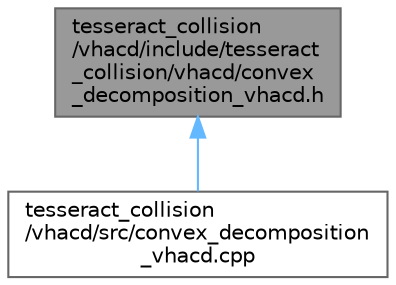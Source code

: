 digraph "tesseract_collision/vhacd/include/tesseract_collision/vhacd/convex_decomposition_vhacd.h"
{
 // LATEX_PDF_SIZE
  bgcolor="transparent";
  edge [fontname=Helvetica,fontsize=10,labelfontname=Helvetica,labelfontsize=10];
  node [fontname=Helvetica,fontsize=10,shape=box,height=0.2,width=0.4];
  Node1 [label="tesseract_collision\l/vhacd/include/tesseract\l_collision/vhacd/convex\l_decomposition_vhacd.h",height=0.2,width=0.4,color="gray40", fillcolor="grey60", style="filled", fontcolor="black",tooltip="Convex decomposition VHACD implementation."];
  Node1 -> Node2 [dir="back",color="steelblue1",style="solid"];
  Node2 [label="tesseract_collision\l/vhacd/src/convex_decomposition\l_vhacd.cpp",height=0.2,width=0.4,color="grey40", fillcolor="white", style="filled",URL="$d3/d47/convex__decomposition__vhacd_8cpp.html",tooltip=" "];
}
